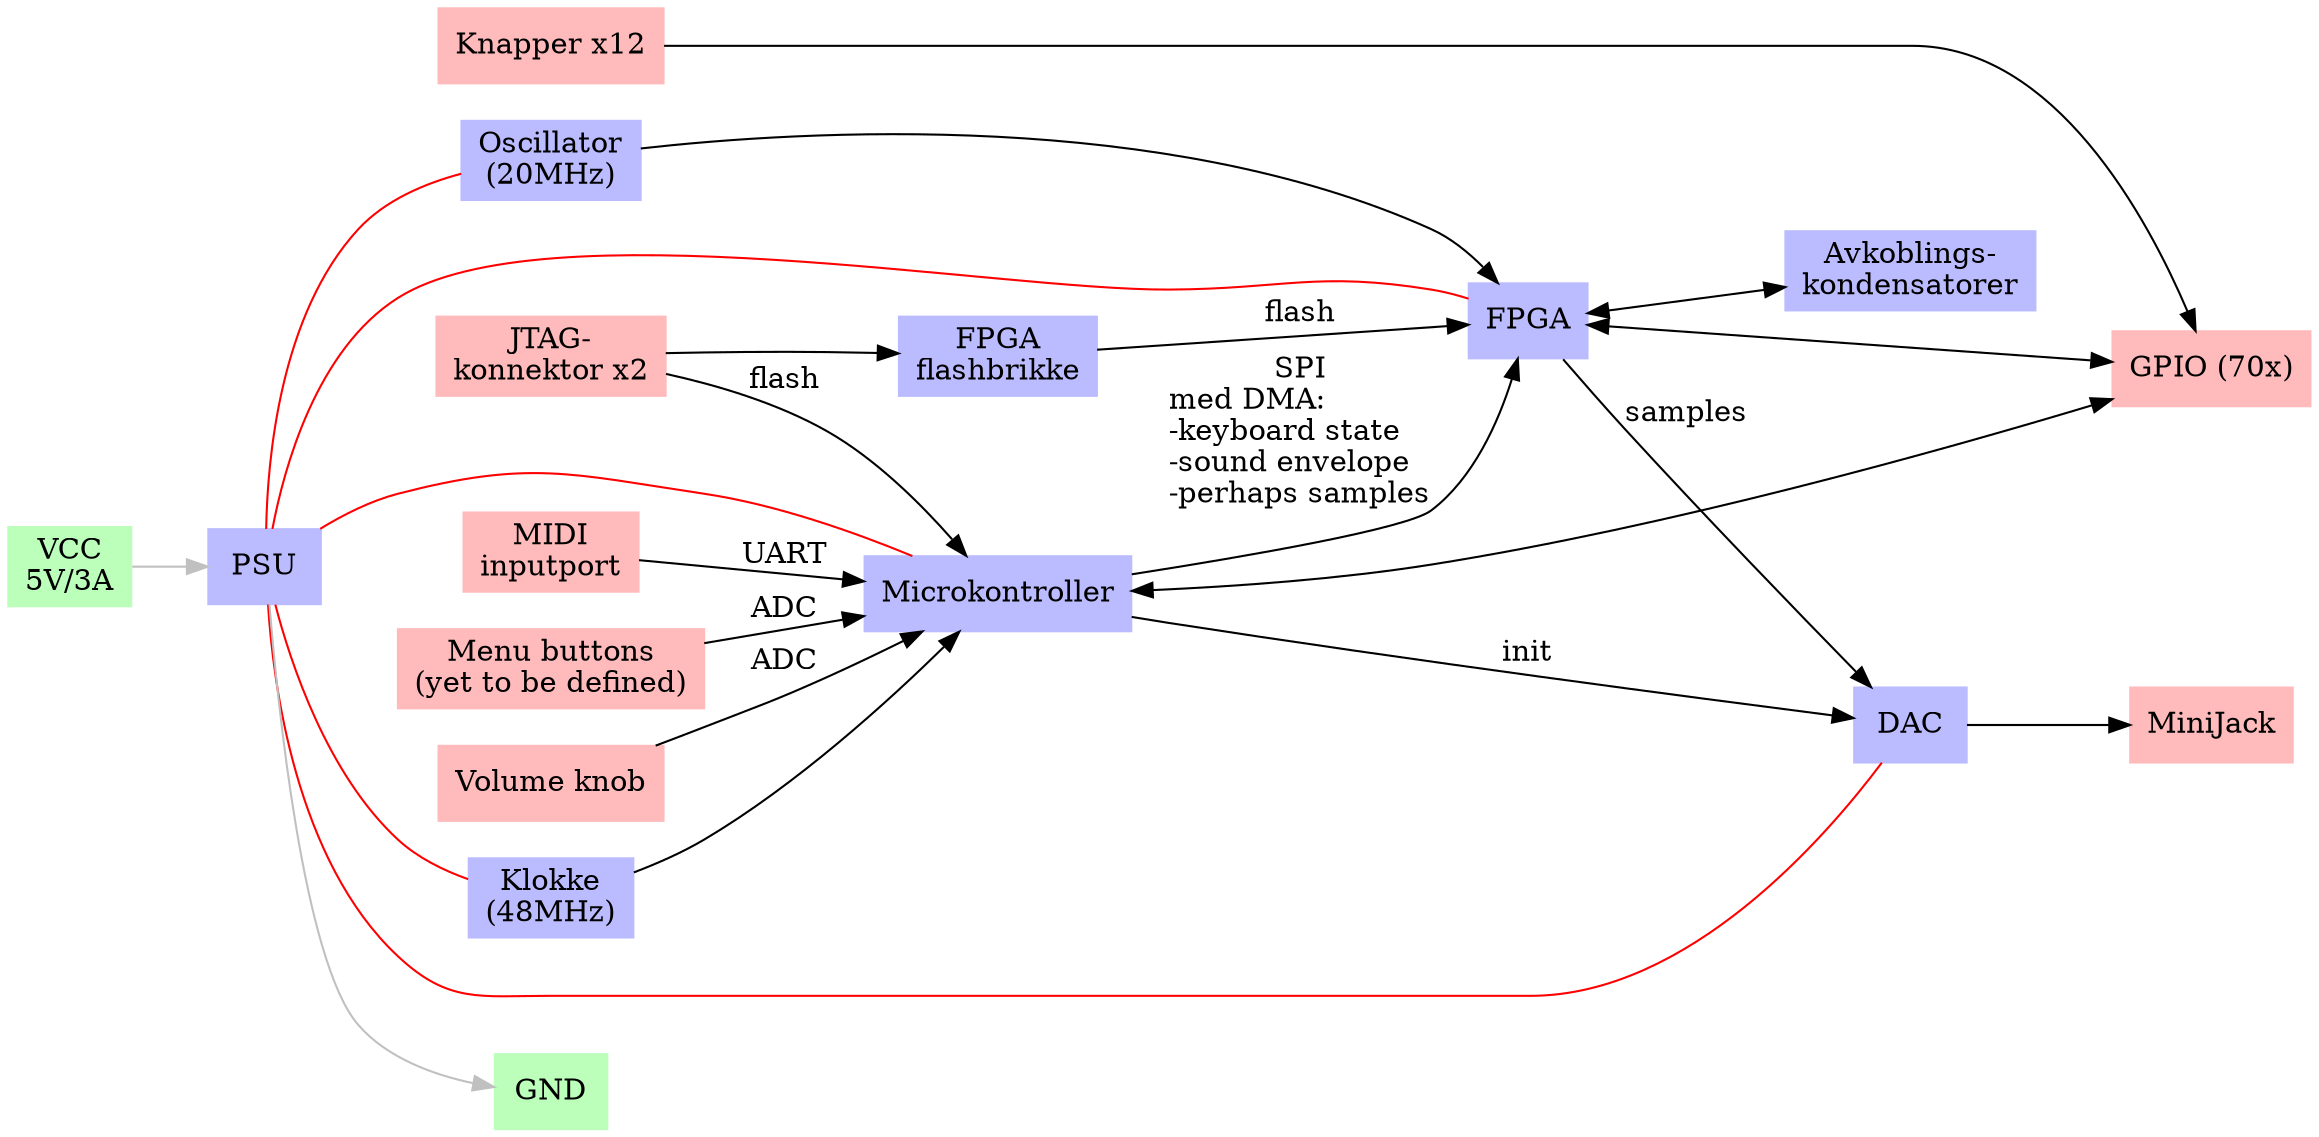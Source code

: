 digraph G {
	rankdir=LR;
	overlap=false;
//	concentrate=true

	node [shape=box, style="filled", color="#bbbbff"]

	dac           [label="DAC"]
	fpga          [label="FPGA"]
	micro         [label="Microkontroller"]
	clk           [label="Klokke\n(48MHz)"]
	osc           [label="Oscillator\n(20MHz)"]
	flash         [label="FPGA\nflashbrikke"]
	PSU
	caps          [label="Avkoblings-\nkondensatorer"]

	{rank=same;clk;osc}

	node [color="#ffbbbb"]
	jtag          [label="JTAG-\nkonnektor x2"]
	midi          [label="MIDI\ninputport"]
	btn           [label="Knapper x12"]
	btn2          [label="Menu buttons\n(yet to be defined)"]
	vol           [label="Volume knob"]
	gpio          [label="GPIO (70x)"]
	jack          [label="MiniJack"]
	{rank=same;jtag;midi;btn;btn2;}
	{rank=same;gpio;jack;}

	node [color="#bbffbb"]
	VCC           [label="VCC\n5V/3A"]
	GND
	//{rank=same;VCC;GND;}

	// input
	jtag -> micro [label="flash"]
	jtag -> flash
	midi -> micro [label="UART"]
	btn -> gpio   [label=""]
	//btn -> micro  [label="ADC"]
	btn2 -> micro [label="ADC"]
	vol -> micro  [label="ADC"]

	micro -> gpio [dir=both]
	fpga  -> gpio [dir=both]
	//micro -> gpio -> micro
	//fpga -> gpio -> fpga

	// output
	dac -> jack

	// internal
	flash -> fpga [label="flash"]
	micro -> fpga [label="SPI\nmed DMA:\l-keyboard state\l-sound envelope\l-perhaps samples\l"]
	micro -> dac  [label="init"]
	fpga -> dac   [label="samples"]
	fpga -> caps  [dir=both]

	clk -> micro
	osc -> fpga



	edge [color="red", dir=none]
	PSU -> fpga
	PSU -> micro
	PSU -> clk
	PSU -> osc
	PSU -> dac

	edge [color="gray", dir=forward]
	VCC -> PSU -> GND
	/*
	VCC -> midi -> GND
	jack -> GND

	/**/
}
